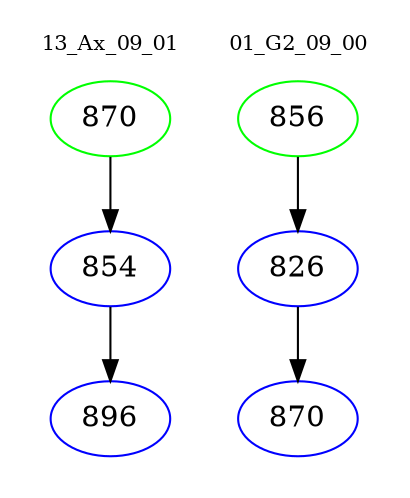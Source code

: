 digraph{
subgraph cluster_0 {
color = white
label = "13_Ax_09_01";
fontsize=10;
T0_870 [label="870", color="green"]
T0_870 -> T0_854 [color="black"]
T0_854 [label="854", color="blue"]
T0_854 -> T0_896 [color="black"]
T0_896 [label="896", color="blue"]
}
subgraph cluster_1 {
color = white
label = "01_G2_09_00";
fontsize=10;
T1_856 [label="856", color="green"]
T1_856 -> T1_826 [color="black"]
T1_826 [label="826", color="blue"]
T1_826 -> T1_870 [color="black"]
T1_870 [label="870", color="blue"]
}
}
